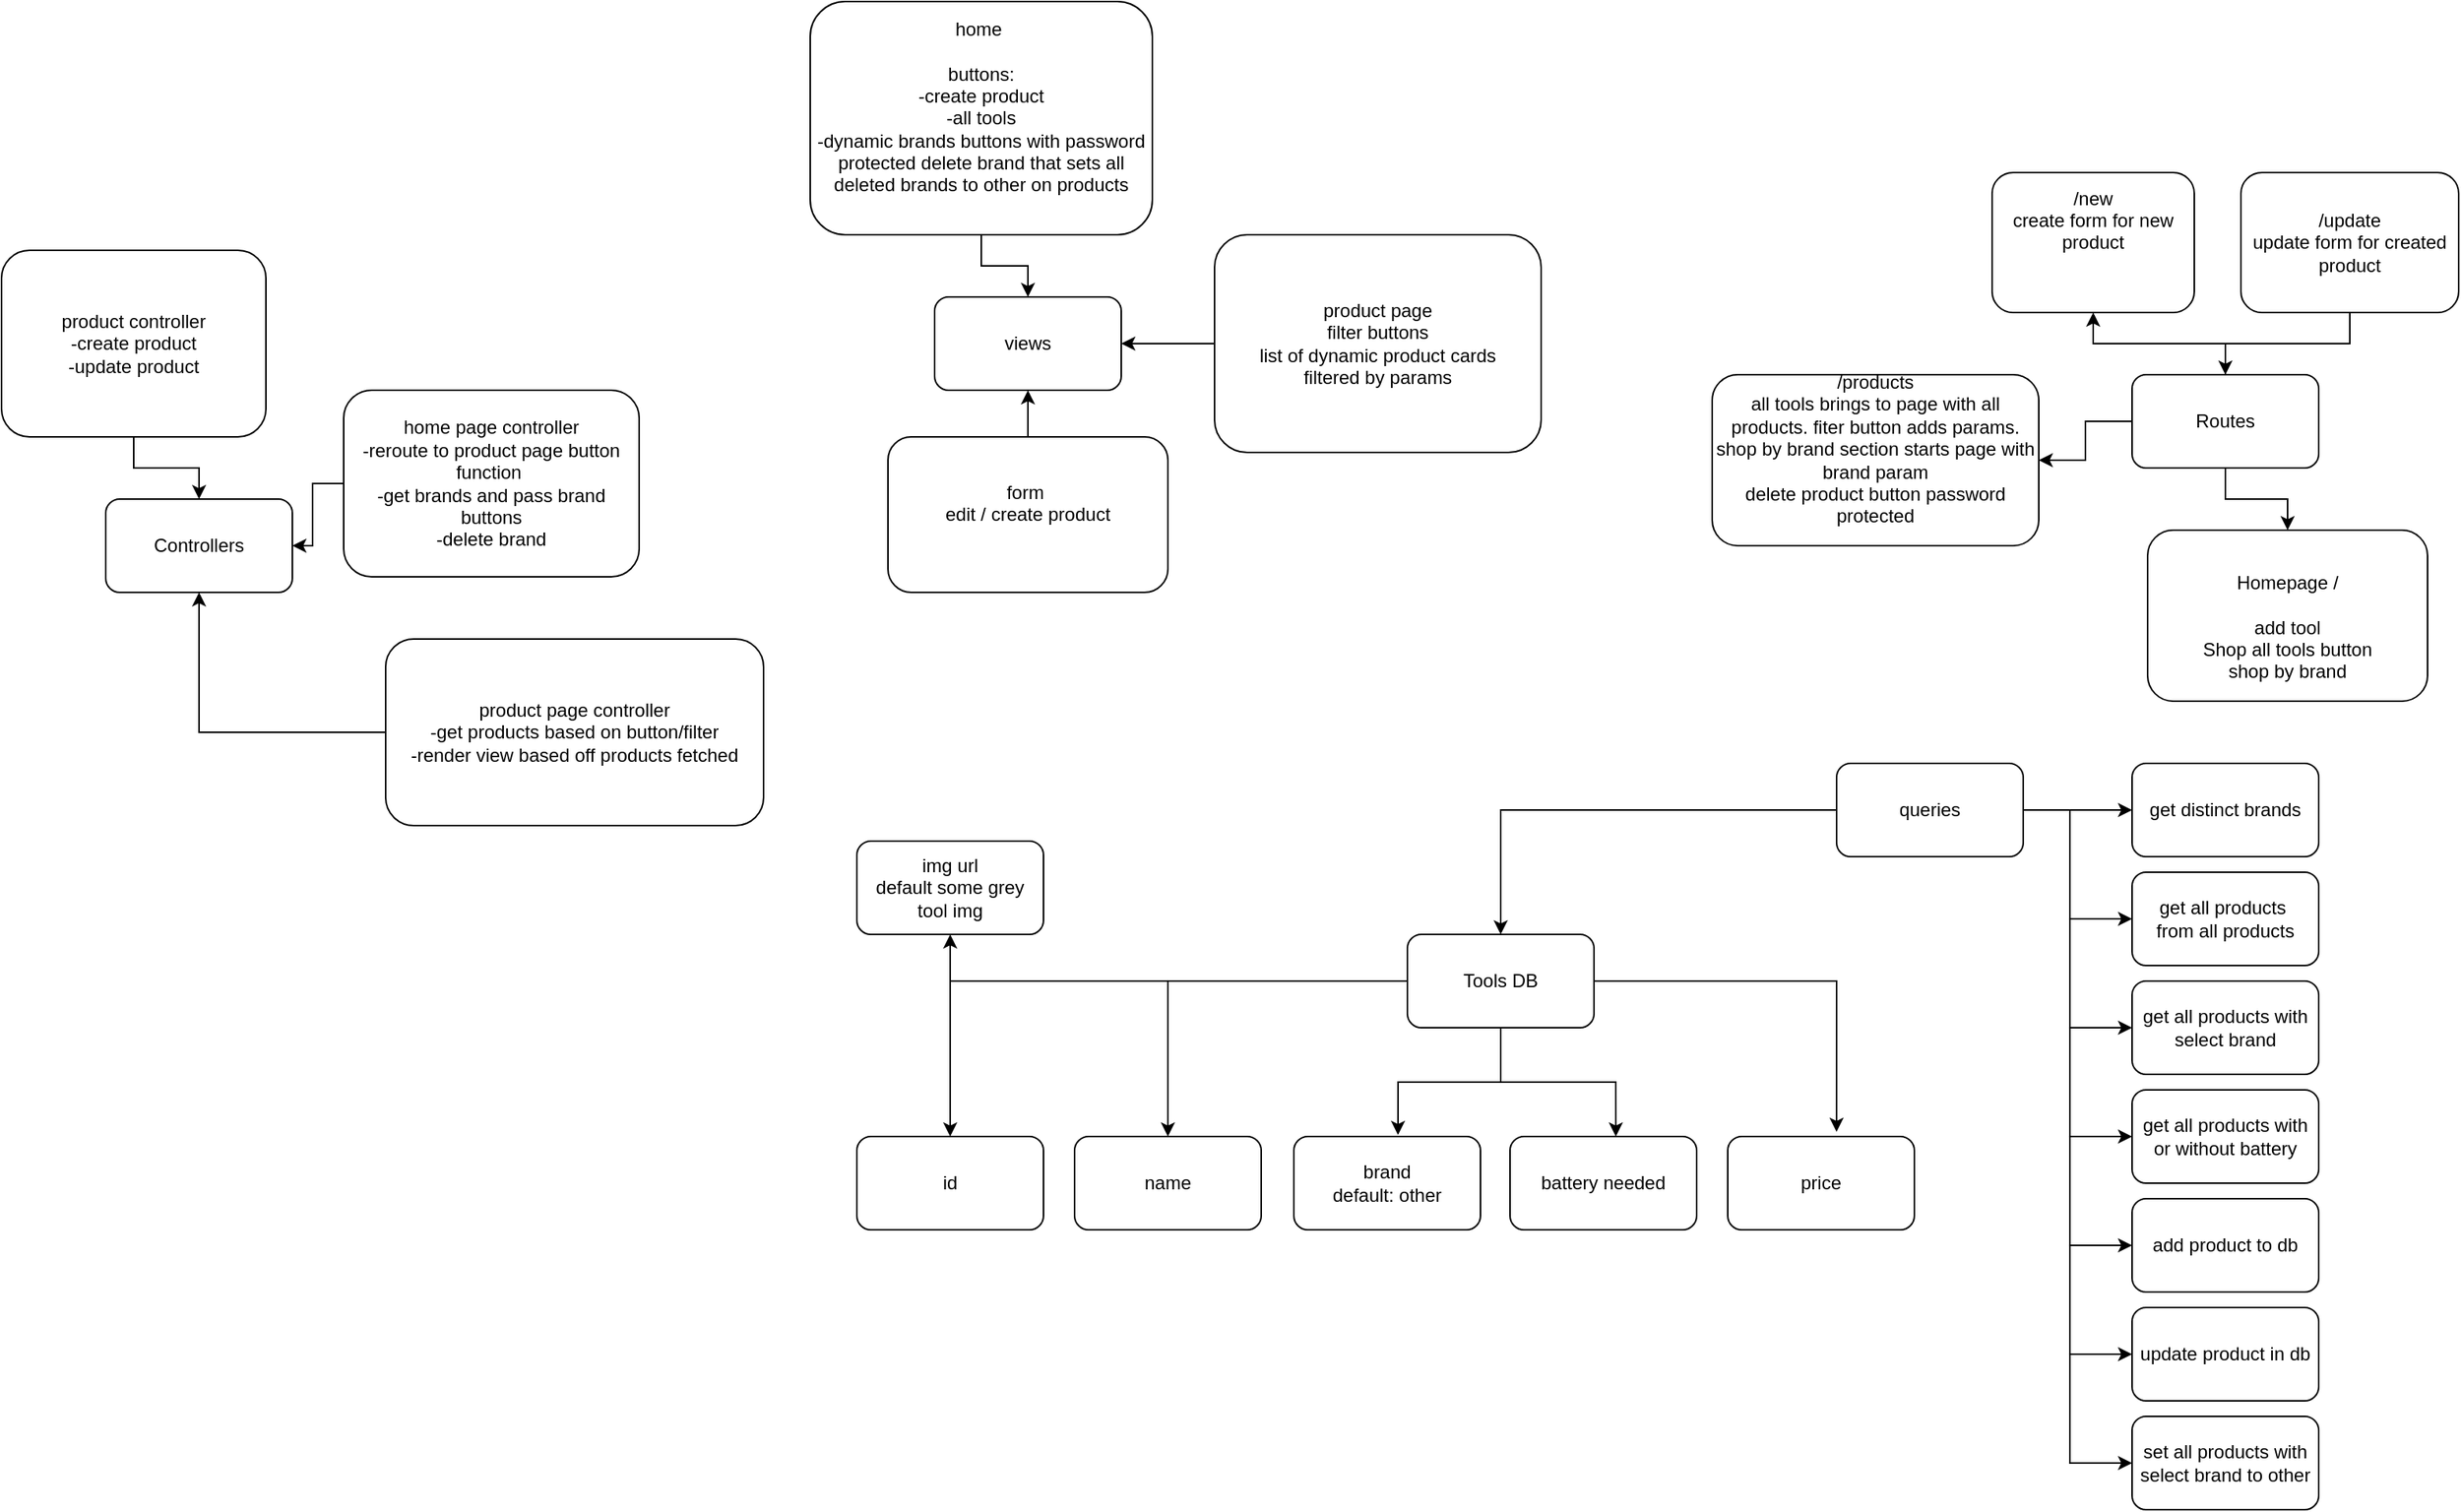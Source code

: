 <mxfile version="24.8.6">
  <diagram name="Page-1" id="DY307Kzbj8pJmxj_mCC6">
    <mxGraphModel dx="2216" dy="1955" grid="1" gridSize="10" guides="1" tooltips="1" connect="1" arrows="1" fold="1" page="1" pageScale="1" pageWidth="827" pageHeight="1169" math="0" shadow="0">
      <root>
        <mxCell id="0" />
        <mxCell id="1" parent="0" />
        <mxCell id="wPYnlqKum7DRrY_EThHI-8" style="edgeStyle=orthogonalEdgeStyle;rounded=0;orthogonalLoop=1;jettySize=auto;html=1;" edge="1" parent="1" source="wPYnlqKum7DRrY_EThHI-1" target="wPYnlqKum7DRrY_EThHI-2">
          <mxGeometry relative="1" as="geometry" />
        </mxCell>
        <mxCell id="wPYnlqKum7DRrY_EThHI-10" style="edgeStyle=orthogonalEdgeStyle;rounded=0;orthogonalLoop=1;jettySize=auto;html=1;entryX=0.5;entryY=0;entryDx=0;entryDy=0;" edge="1" parent="1" source="wPYnlqKum7DRrY_EThHI-1" target="wPYnlqKum7DRrY_EThHI-4">
          <mxGeometry relative="1" as="geometry" />
        </mxCell>
        <mxCell id="wPYnlqKum7DRrY_EThHI-1" value="Tools DB" style="rounded=1;whiteSpace=wrap;html=1;" vertex="1" parent="1">
          <mxGeometry x="354" y="30" width="120" height="60" as="geometry" />
        </mxCell>
        <mxCell id="wPYnlqKum7DRrY_EThHI-2" value="id" style="rounded=1;whiteSpace=wrap;html=1;" vertex="1" parent="1">
          <mxGeometry y="160" width="120" height="60" as="geometry" />
        </mxCell>
        <mxCell id="wPYnlqKum7DRrY_EThHI-3" value="brand&lt;div&gt;default: other&lt;/div&gt;" style="rounded=1;whiteSpace=wrap;html=1;" vertex="1" parent="1">
          <mxGeometry x="281" y="160" width="120" height="60" as="geometry" />
        </mxCell>
        <mxCell id="wPYnlqKum7DRrY_EThHI-4" value="name" style="rounded=1;whiteSpace=wrap;html=1;" vertex="1" parent="1">
          <mxGeometry x="140" y="160" width="120" height="60" as="geometry" />
        </mxCell>
        <mxCell id="wPYnlqKum7DRrY_EThHI-5" value="price" style="rounded=1;whiteSpace=wrap;html=1;" vertex="1" parent="1">
          <mxGeometry x="560" y="160" width="120" height="60" as="geometry" />
        </mxCell>
        <mxCell id="wPYnlqKum7DRrY_EThHI-6" value="battery needed" style="rounded=1;whiteSpace=wrap;html=1;" vertex="1" parent="1">
          <mxGeometry x="420" y="160" width="120" height="60" as="geometry" />
        </mxCell>
        <mxCell id="wPYnlqKum7DRrY_EThHI-9" style="edgeStyle=orthogonalEdgeStyle;rounded=0;orthogonalLoop=1;jettySize=auto;html=1;entryX=0.558;entryY=-0.017;entryDx=0;entryDy=0;entryPerimeter=0;" edge="1" parent="1" source="wPYnlqKum7DRrY_EThHI-1" target="wPYnlqKum7DRrY_EThHI-3">
          <mxGeometry relative="1" as="geometry" />
        </mxCell>
        <mxCell id="wPYnlqKum7DRrY_EThHI-11" style="edgeStyle=orthogonalEdgeStyle;rounded=0;orthogonalLoop=1;jettySize=auto;html=1;entryX=0.567;entryY=0;entryDx=0;entryDy=0;entryPerimeter=0;" edge="1" parent="1" source="wPYnlqKum7DRrY_EThHI-1" target="wPYnlqKum7DRrY_EThHI-6">
          <mxGeometry relative="1" as="geometry" />
        </mxCell>
        <mxCell id="wPYnlqKum7DRrY_EThHI-12" style="edgeStyle=orthogonalEdgeStyle;rounded=0;orthogonalLoop=1;jettySize=auto;html=1;entryX=0.583;entryY=-0.05;entryDx=0;entryDy=0;entryPerimeter=0;" edge="1" parent="1" source="wPYnlqKum7DRrY_EThHI-1" target="wPYnlqKum7DRrY_EThHI-5">
          <mxGeometry relative="1" as="geometry" />
        </mxCell>
        <mxCell id="wPYnlqKum7DRrY_EThHI-15" value="" style="edgeStyle=orthogonalEdgeStyle;rounded=0;orthogonalLoop=1;jettySize=auto;html=1;" edge="1" parent="1" source="wPYnlqKum7DRrY_EThHI-13" target="wPYnlqKum7DRrY_EThHI-14">
          <mxGeometry relative="1" as="geometry" />
        </mxCell>
        <mxCell id="wPYnlqKum7DRrY_EThHI-17" value="" style="edgeStyle=orthogonalEdgeStyle;rounded=0;orthogonalLoop=1;jettySize=auto;html=1;" edge="1" parent="1" source="wPYnlqKum7DRrY_EThHI-13" target="wPYnlqKum7DRrY_EThHI-16">
          <mxGeometry relative="1" as="geometry" />
        </mxCell>
        <mxCell id="wPYnlqKum7DRrY_EThHI-19" value="" style="edgeStyle=orthogonalEdgeStyle;rounded=0;orthogonalLoop=1;jettySize=auto;html=1;" edge="1" parent="1" source="wPYnlqKum7DRrY_EThHI-13" target="wPYnlqKum7DRrY_EThHI-18">
          <mxGeometry relative="1" as="geometry" />
        </mxCell>
        <mxCell id="wPYnlqKum7DRrY_EThHI-13" value="Routes" style="rounded=1;whiteSpace=wrap;html=1;" vertex="1" parent="1">
          <mxGeometry x="820" y="-330" width="120" height="60" as="geometry" />
        </mxCell>
        <mxCell id="wPYnlqKum7DRrY_EThHI-14" value="&lt;div&gt;&lt;br&gt;&lt;/div&gt;&lt;div&gt;&lt;br&gt;&lt;/div&gt;&lt;div&gt;&lt;br&gt;&lt;/div&gt;&lt;div&gt;Homepage /&lt;/div&gt;&lt;div&gt;&lt;br&gt;&lt;/div&gt;&lt;div&gt;add tool&lt;/div&gt;&lt;div&gt;Shop all tools button&lt;/div&gt;&lt;div&gt;shop by brand&lt;/div&gt;&lt;div&gt;&lt;br&gt;&lt;/div&gt;&lt;div&gt;&lt;br&gt;&lt;/div&gt;" style="rounded=1;whiteSpace=wrap;html=1;" vertex="1" parent="1">
          <mxGeometry x="830" y="-230" width="180" height="110" as="geometry" />
        </mxCell>
        <mxCell id="wPYnlqKum7DRrY_EThHI-16" value="/products&lt;div&gt;all tools brings to page with all products. fiter button adds params.&lt;/div&gt;&lt;div&gt;shop by brand section starts page with brand param&lt;/div&gt;&lt;div&gt;delete product button password protected&lt;/div&gt;&lt;div&gt;&amp;nbsp;&lt;/div&gt;" style="rounded=1;whiteSpace=wrap;html=1;" vertex="1" parent="1">
          <mxGeometry x="550" y="-330" width="210" height="110" as="geometry" />
        </mxCell>
        <mxCell id="wPYnlqKum7DRrY_EThHI-18" value="/new&lt;div&gt;create form for &lt;span style=&quot;background-color: initial;&quot;&gt;new product&lt;/span&gt;&lt;/div&gt;&lt;div&gt;&lt;br&gt;&lt;/div&gt;&lt;div&gt;&lt;br&gt;&lt;/div&gt;" style="rounded=1;whiteSpace=wrap;html=1;" vertex="1" parent="1">
          <mxGeometry x="730" y="-460" width="130" height="90" as="geometry" />
        </mxCell>
        <mxCell id="wPYnlqKum7DRrY_EThHI-22" value="" style="edgeStyle=orthogonalEdgeStyle;rounded=0;orthogonalLoop=1;jettySize=auto;html=1;" edge="1" parent="1" source="wPYnlqKum7DRrY_EThHI-21" target="wPYnlqKum7DRrY_EThHI-13">
          <mxGeometry relative="1" as="geometry" />
        </mxCell>
        <mxCell id="wPYnlqKum7DRrY_EThHI-21" value="/update&lt;div&gt;update form for created product&lt;/div&gt;" style="rounded=1;whiteSpace=wrap;html=1;" vertex="1" parent="1">
          <mxGeometry x="890" y="-460" width="140" height="90" as="geometry" />
        </mxCell>
        <mxCell id="wPYnlqKum7DRrY_EThHI-23" value="views" style="rounded=1;whiteSpace=wrap;html=1;" vertex="1" parent="1">
          <mxGeometry x="50" y="-380" width="120" height="60" as="geometry" />
        </mxCell>
        <mxCell id="wPYnlqKum7DRrY_EThHI-25" value="" style="edgeStyle=orthogonalEdgeStyle;rounded=0;orthogonalLoop=1;jettySize=auto;html=1;" edge="1" parent="1" source="wPYnlqKum7DRrY_EThHI-24" target="wPYnlqKum7DRrY_EThHI-23">
          <mxGeometry relative="1" as="geometry" />
        </mxCell>
        <mxCell id="wPYnlqKum7DRrY_EThHI-24" value="home&amp;nbsp;&lt;div&gt;&lt;br&gt;&lt;div&gt;buttons:&lt;/div&gt;&lt;div&gt;-create product&lt;/div&gt;&lt;div&gt;-all tools&lt;/div&gt;&lt;div&gt;-dynamic brands buttons with password protected delete brand that sets all deleted brands to other on products&lt;/div&gt;&lt;div&gt;&lt;br&gt;&lt;/div&gt;&lt;/div&gt;" style="rounded=1;whiteSpace=wrap;html=1;" vertex="1" parent="1">
          <mxGeometry x="-30" y="-570" width="220" height="150" as="geometry" />
        </mxCell>
        <mxCell id="wPYnlqKum7DRrY_EThHI-28" value="" style="edgeStyle=orthogonalEdgeStyle;rounded=0;orthogonalLoop=1;jettySize=auto;html=1;" edge="1" parent="1" source="wPYnlqKum7DRrY_EThHI-26" target="wPYnlqKum7DRrY_EThHI-23">
          <mxGeometry relative="1" as="geometry" />
        </mxCell>
        <mxCell id="wPYnlqKum7DRrY_EThHI-26" value="product page&lt;div&gt;&lt;span style=&quot;background-color: initial;&quot;&gt;filter buttons&lt;/span&gt;&lt;/div&gt;&lt;div&gt;&lt;span style=&quot;background-color: initial;&quot;&gt;list of dynamic product cards&lt;/span&gt;&lt;/div&gt;&lt;div&gt;&lt;span style=&quot;background-color: initial;&quot;&gt;filtered by params&lt;/span&gt;&lt;/div&gt;" style="rounded=1;whiteSpace=wrap;html=1;" vertex="1" parent="1">
          <mxGeometry x="230" y="-420" width="210" height="140" as="geometry" />
        </mxCell>
        <mxCell id="wPYnlqKum7DRrY_EThHI-30" value="" style="edgeStyle=orthogonalEdgeStyle;rounded=0;orthogonalLoop=1;jettySize=auto;html=1;" edge="1" parent="1" source="wPYnlqKum7DRrY_EThHI-29" target="wPYnlqKum7DRrY_EThHI-23">
          <mxGeometry relative="1" as="geometry" />
        </mxCell>
        <mxCell id="wPYnlqKum7DRrY_EThHI-29" value="form&amp;nbsp;&lt;div&gt;edit / create product&lt;/div&gt;&lt;div&gt;&lt;br&gt;&lt;/div&gt;" style="rounded=1;whiteSpace=wrap;html=1;" vertex="1" parent="1">
          <mxGeometry x="20" y="-290" width="180" height="100" as="geometry" />
        </mxCell>
        <mxCell id="wPYnlqKum7DRrY_EThHI-31" value="Controllers" style="rounded=1;whiteSpace=wrap;html=1;" vertex="1" parent="1">
          <mxGeometry x="-483" y="-250" width="120" height="60" as="geometry" />
        </mxCell>
        <mxCell id="wPYnlqKum7DRrY_EThHI-35" value="" style="edgeStyle=orthogonalEdgeStyle;rounded=0;orthogonalLoop=1;jettySize=auto;html=1;" edge="1" parent="1" source="wPYnlqKum7DRrY_EThHI-32" target="wPYnlqKum7DRrY_EThHI-31">
          <mxGeometry relative="1" as="geometry" />
        </mxCell>
        <mxCell id="wPYnlqKum7DRrY_EThHI-32" value="product page controller&lt;br&gt;-get products based on button/filter&lt;div&gt;-render view based off products fetched&lt;/div&gt;" style="rounded=1;whiteSpace=wrap;html=1;" vertex="1" parent="1">
          <mxGeometry x="-303" y="-160" width="243" height="120" as="geometry" />
        </mxCell>
        <mxCell id="wPYnlqKum7DRrY_EThHI-37" value="" style="edgeStyle=orthogonalEdgeStyle;rounded=0;orthogonalLoop=1;jettySize=auto;html=1;" edge="1" parent="1" source="wPYnlqKum7DRrY_EThHI-36" target="wPYnlqKum7DRrY_EThHI-1">
          <mxGeometry relative="1" as="geometry" />
        </mxCell>
        <mxCell id="wPYnlqKum7DRrY_EThHI-36" value="queries" style="rounded=1;whiteSpace=wrap;html=1;" vertex="1" parent="1">
          <mxGeometry x="630" y="-80" width="120" height="60" as="geometry" />
        </mxCell>
        <mxCell id="wPYnlqKum7DRrY_EThHI-38" value="get distinct brands" style="rounded=1;whiteSpace=wrap;html=1;" vertex="1" parent="1">
          <mxGeometry x="820" y="-80" width="120" height="60" as="geometry" />
        </mxCell>
        <mxCell id="wPYnlqKum7DRrY_EThHI-40" value="get all products&amp;nbsp;&lt;div&gt;from all products&lt;/div&gt;" style="rounded=1;whiteSpace=wrap;html=1;" vertex="1" parent="1">
          <mxGeometry x="820" y="-10" width="120" height="60" as="geometry" />
        </mxCell>
        <mxCell id="wPYnlqKum7DRrY_EThHI-41" value="" style="endArrow=classic;html=1;rounded=0;entryX=0;entryY=0.5;entryDx=0;entryDy=0;exitX=1;exitY=0.5;exitDx=0;exitDy=0;" edge="1" parent="1" source="wPYnlqKum7DRrY_EThHI-36" target="wPYnlqKum7DRrY_EThHI-38">
          <mxGeometry width="50" height="50" relative="1" as="geometry">
            <mxPoint x="410" y="-110" as="sourcePoint" />
            <mxPoint x="460" y="-160" as="targetPoint" />
            <Array as="points" />
          </mxGeometry>
        </mxCell>
        <mxCell id="wPYnlqKum7DRrY_EThHI-42" value="" style="endArrow=classic;html=1;rounded=0;entryX=0;entryY=0.5;entryDx=0;entryDy=0;" edge="1" parent="1" target="wPYnlqKum7DRrY_EThHI-40">
          <mxGeometry width="50" height="50" relative="1" as="geometry">
            <mxPoint x="780" y="-50" as="sourcePoint" />
            <mxPoint x="460" y="-160" as="targetPoint" />
            <Array as="points">
              <mxPoint x="780" y="20" />
            </Array>
          </mxGeometry>
        </mxCell>
        <mxCell id="wPYnlqKum7DRrY_EThHI-43" value="get all products with select brand" style="rounded=1;whiteSpace=wrap;html=1;" vertex="1" parent="1">
          <mxGeometry x="820" y="60" width="120" height="60" as="geometry" />
        </mxCell>
        <mxCell id="wPYnlqKum7DRrY_EThHI-44" value="get all products with or without battery" style="rounded=1;whiteSpace=wrap;html=1;" vertex="1" parent="1">
          <mxGeometry x="820" y="130" width="120" height="60" as="geometry" />
        </mxCell>
        <mxCell id="wPYnlqKum7DRrY_EThHI-46" value="" style="endArrow=classic;html=1;rounded=0;entryX=0;entryY=0.5;entryDx=0;entryDy=0;" edge="1" parent="1" target="wPYnlqKum7DRrY_EThHI-43">
          <mxGeometry width="50" height="50" relative="1" as="geometry">
            <mxPoint x="780" y="20" as="sourcePoint" />
            <mxPoint x="800" y="80" as="targetPoint" />
            <Array as="points">
              <mxPoint x="780" y="90" />
            </Array>
          </mxGeometry>
        </mxCell>
        <mxCell id="wPYnlqKum7DRrY_EThHI-47" value="" style="endArrow=classic;html=1;rounded=0;" edge="1" parent="1">
          <mxGeometry width="50" height="50" relative="1" as="geometry">
            <mxPoint x="780" y="90" as="sourcePoint" />
            <mxPoint x="820" y="160" as="targetPoint" />
            <Array as="points">
              <mxPoint x="780" y="160" />
            </Array>
          </mxGeometry>
        </mxCell>
        <mxCell id="wPYnlqKum7DRrY_EThHI-48" value="img url&lt;div&gt;default some grey tool img&lt;/div&gt;" style="rounded=1;whiteSpace=wrap;html=1;" vertex="1" parent="1">
          <mxGeometry y="-30" width="120" height="60" as="geometry" />
        </mxCell>
        <mxCell id="wPYnlqKum7DRrY_EThHI-49" value="" style="endArrow=classic;html=1;rounded=0;entryX=0.5;entryY=1;entryDx=0;entryDy=0;" edge="1" parent="1" target="wPYnlqKum7DRrY_EThHI-48">
          <mxGeometry width="50" height="50" relative="1" as="geometry">
            <mxPoint x="160" y="60" as="sourcePoint" />
            <mxPoint x="70" y="30" as="targetPoint" />
            <Array as="points">
              <mxPoint x="60" y="60" />
            </Array>
          </mxGeometry>
        </mxCell>
        <mxCell id="wPYnlqKum7DRrY_EThHI-52" value="" style="edgeStyle=orthogonalEdgeStyle;rounded=0;orthogonalLoop=1;jettySize=auto;html=1;" edge="1" parent="1" source="wPYnlqKum7DRrY_EThHI-50" target="wPYnlqKum7DRrY_EThHI-31">
          <mxGeometry relative="1" as="geometry" />
        </mxCell>
        <mxCell id="wPYnlqKum7DRrY_EThHI-50" value="home page controller&lt;div&gt;-reroute to product page button function&amp;nbsp;&lt;div&gt;-get brands and pass brand buttons&lt;/div&gt;&lt;/div&gt;&lt;div&gt;-delete brand&lt;/div&gt;" style="rounded=1;whiteSpace=wrap;html=1;" vertex="1" parent="1">
          <mxGeometry x="-330" y="-320" width="190" height="120" as="geometry" />
        </mxCell>
        <mxCell id="wPYnlqKum7DRrY_EThHI-54" value="" style="edgeStyle=orthogonalEdgeStyle;rounded=0;orthogonalLoop=1;jettySize=auto;html=1;" edge="1" parent="1" source="wPYnlqKum7DRrY_EThHI-53" target="wPYnlqKum7DRrY_EThHI-31">
          <mxGeometry relative="1" as="geometry" />
        </mxCell>
        <mxCell id="wPYnlqKum7DRrY_EThHI-53" value="product controller&lt;div&gt;-create product&lt;/div&gt;&lt;div&gt;-update product&lt;/div&gt;" style="rounded=1;whiteSpace=wrap;html=1;" vertex="1" parent="1">
          <mxGeometry x="-550" y="-410" width="170" height="120" as="geometry" />
        </mxCell>
        <mxCell id="wPYnlqKum7DRrY_EThHI-55" value="add product to db" style="rounded=1;whiteSpace=wrap;html=1;" vertex="1" parent="1">
          <mxGeometry x="820" y="200" width="120" height="60" as="geometry" />
        </mxCell>
        <mxCell id="wPYnlqKum7DRrY_EThHI-56" value="update product in db" style="rounded=1;whiteSpace=wrap;html=1;" vertex="1" parent="1">
          <mxGeometry x="820" y="270" width="120" height="60" as="geometry" />
        </mxCell>
        <mxCell id="wPYnlqKum7DRrY_EThHI-57" value="" style="endArrow=classic;html=1;rounded=0;entryX=0;entryY=0.5;entryDx=0;entryDy=0;" edge="1" parent="1" target="wPYnlqKum7DRrY_EThHI-56">
          <mxGeometry width="50" height="50" relative="1" as="geometry">
            <mxPoint x="780" y="160" as="sourcePoint" />
            <mxPoint x="880" y="80" as="targetPoint" />
            <Array as="points">
              <mxPoint x="780" y="300" />
            </Array>
          </mxGeometry>
        </mxCell>
        <mxCell id="wPYnlqKum7DRrY_EThHI-58" value="" style="endArrow=classic;html=1;rounded=0;entryX=0;entryY=0.5;entryDx=0;entryDy=0;" edge="1" parent="1" target="wPYnlqKum7DRrY_EThHI-55">
          <mxGeometry width="50" height="50" relative="1" as="geometry">
            <mxPoint x="780" y="230" as="sourcePoint" />
            <mxPoint x="710" y="270" as="targetPoint" />
          </mxGeometry>
        </mxCell>
        <mxCell id="wPYnlqKum7DRrY_EThHI-59" value="set all products with select brand to other" style="rounded=1;whiteSpace=wrap;html=1;" vertex="1" parent="1">
          <mxGeometry x="820" y="340" width="120" height="60" as="geometry" />
        </mxCell>
        <mxCell id="wPYnlqKum7DRrY_EThHI-60" value="" style="endArrow=classic;html=1;rounded=0;" edge="1" parent="1">
          <mxGeometry width="50" height="50" relative="1" as="geometry">
            <mxPoint x="780" y="300" as="sourcePoint" />
            <mxPoint x="820" y="370" as="targetPoint" />
            <Array as="points">
              <mxPoint x="780" y="370" />
            </Array>
          </mxGeometry>
        </mxCell>
      </root>
    </mxGraphModel>
  </diagram>
</mxfile>
